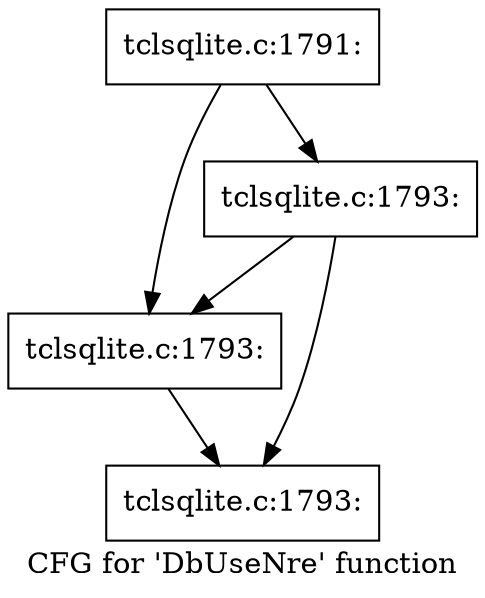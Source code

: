 digraph "CFG for 'DbUseNre' function" {
	label="CFG for 'DbUseNre' function";

	Node0x55a735814cc0 [shape=record,label="{tclsqlite.c:1791:}"];
	Node0x55a735814cc0 -> Node0x55a7358fe850;
	Node0x55a735814cc0 -> Node0x55a7358e56f0;
	Node0x55a7358fe850 [shape=record,label="{tclsqlite.c:1793:}"];
	Node0x55a7358fe850 -> Node0x55a7358e56a0;
	Node0x55a7358fe850 -> Node0x55a7358e56f0;
	Node0x55a7358e56f0 [shape=record,label="{tclsqlite.c:1793:}"];
	Node0x55a7358e56f0 -> Node0x55a7358e56a0;
	Node0x55a7358e56a0 [shape=record,label="{tclsqlite.c:1793:}"];
}
